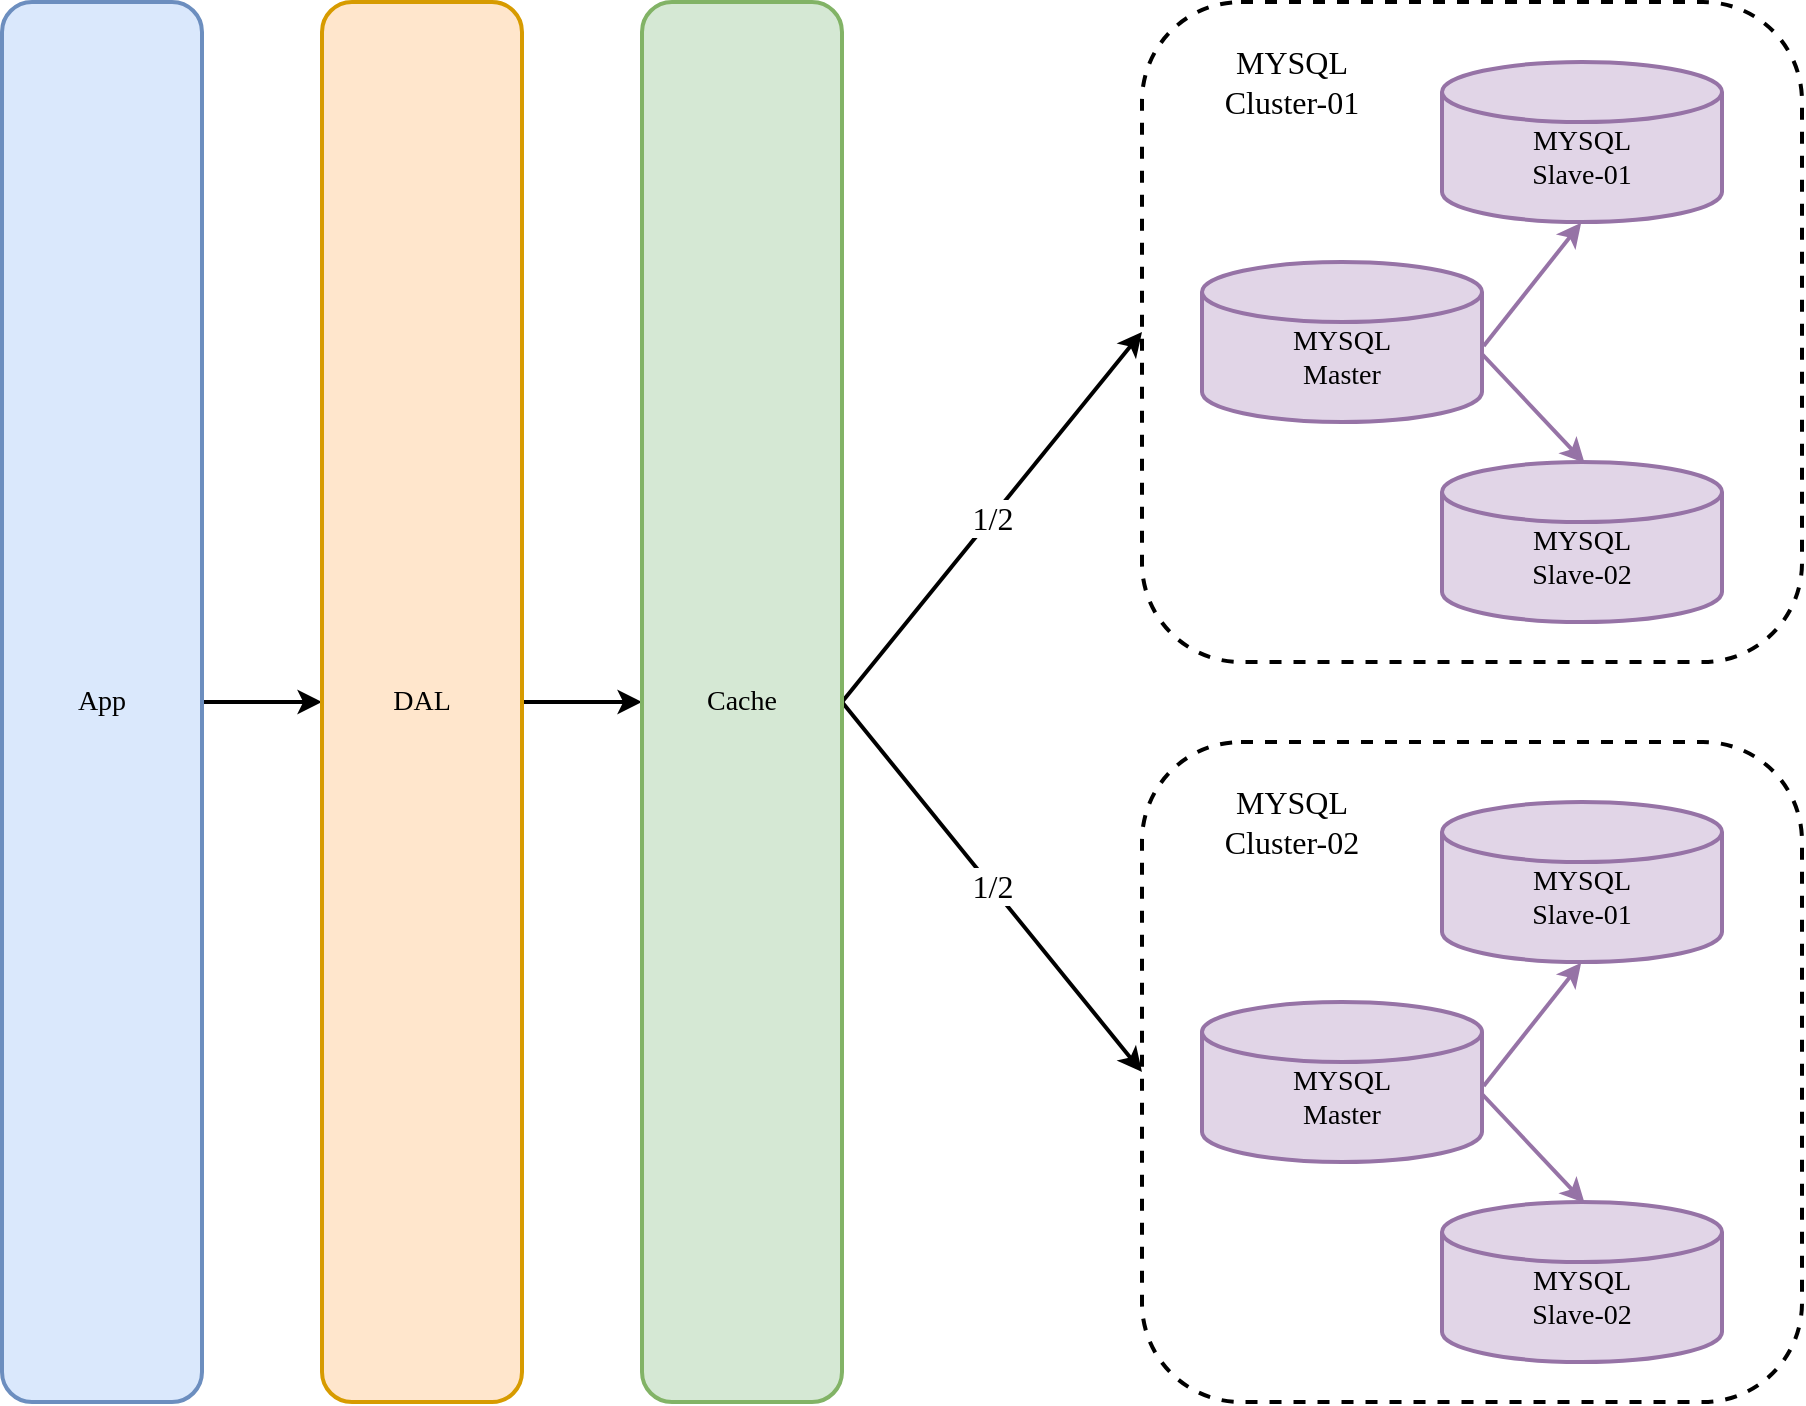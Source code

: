 <mxfile version="13.6.2" type="device"><diagram id="jyqbctYZLXDMh-bDhSbo" name="第 1 页"><mxGraphModel dx="2214" dy="1267" grid="1" gridSize="10" guides="1" tooltips="1" connect="1" arrows="1" fold="1" page="1" pageScale="1" pageWidth="827" pageHeight="1169" math="0" shadow="0"><root><mxCell id="0"/><mxCell id="1" parent="0"/><mxCell id="Bf8djyIyqzxOkz-pXMQ--4" style="edgeStyle=orthogonalEdgeStyle;rounded=0;orthogonalLoop=1;jettySize=auto;html=1;entryX=0;entryY=0.5;entryDx=0;entryDy=0;fontFamily=Comic Sans MS;fontSize=14;strokeWidth=2;" parent="1" source="Bf8djyIyqzxOkz-pXMQ--1" target="Bf8djyIyqzxOkz-pXMQ--2" edge="1"><mxGeometry relative="1" as="geometry"/></mxCell><mxCell id="Bf8djyIyqzxOkz-pXMQ--1" value="App" style="rounded=1;whiteSpace=wrap;html=1;fillColor=#dae8fc;strokeColor=#6c8ebf;strokeWidth=2;fontSize=14;fontFamily=Comic Sans MS;" parent="1" vertex="1"><mxGeometry x="40" y="40" width="100" height="700" as="geometry"/></mxCell><mxCell id="Bf8djyIyqzxOkz-pXMQ--5" style="edgeStyle=orthogonalEdgeStyle;rounded=0;orthogonalLoop=1;jettySize=auto;html=1;fontFamily=Comic Sans MS;fontSize=14;strokeWidth=2;" parent="1" source="Bf8djyIyqzxOkz-pXMQ--2" target="Bf8djyIyqzxOkz-pXMQ--3" edge="1"><mxGeometry relative="1" as="geometry"/></mxCell><mxCell id="Bf8djyIyqzxOkz-pXMQ--2" value="DAL" style="rounded=1;whiteSpace=wrap;html=1;fillColor=#ffe6cc;strokeColor=#d79b00;strokeWidth=2;fontSize=14;fontFamily=Comic Sans MS;" parent="1" vertex="1"><mxGeometry x="200" y="40" width="100" height="700" as="geometry"/></mxCell><mxCell id="Brszzitcf3GnsNCxbhR9-24" value="1/2" style="rounded=0;orthogonalLoop=1;jettySize=auto;html=1;entryX=0;entryY=0.5;entryDx=0;entryDy=0;fontFamily=Comic Sans MS;fontSize=16;exitX=1;exitY=0.5;exitDx=0;exitDy=0;strokeWidth=2;" edge="1" parent="1" source="Bf8djyIyqzxOkz-pXMQ--3" target="Brszzitcf3GnsNCxbhR9-1"><mxGeometry relative="1" as="geometry"/></mxCell><mxCell id="Brszzitcf3GnsNCxbhR9-25" value="1/2" style="edgeStyle=none;rounded=0;orthogonalLoop=1;jettySize=auto;html=1;entryX=0;entryY=0.5;entryDx=0;entryDy=0;fontFamily=Comic Sans MS;fontSize=16;strokeWidth=2;" edge="1" parent="1" target="Brszzitcf3GnsNCxbhR9-15"><mxGeometry relative="1" as="geometry"><mxPoint x="460" y="390" as="sourcePoint"/></mxGeometry></mxCell><mxCell id="Bf8djyIyqzxOkz-pXMQ--3" value="Cache" style="rounded=1;whiteSpace=wrap;html=1;fillColor=#d5e8d4;strokeColor=#82b366;strokeWidth=2;fontSize=14;fontFamily=Comic Sans MS;" parent="1" vertex="1"><mxGeometry x="360" y="40" width="100" height="700" as="geometry"/></mxCell><mxCell id="QR2pZo14qnd6YmS3Pc-u-1" value="&lt;br style=&quot;font-size: 14px&quot;&gt;MYSQL&lt;br&gt;Slave-01" style="shape=cylinder2;whiteSpace=wrap;html=1;boundedLbl=1;backgroundOutline=1;size=15;fillColor=#e1d5e7;strokeColor=#9673a6;strokeWidth=2;fontFamily=Comic Sans MS;fontSize=14;" parent="1" vertex="1"><mxGeometry x="760" y="70" width="140" height="80" as="geometry"/></mxCell><mxCell id="IeMUX3iAQcYP2oBLIdGa-3" style="edgeStyle=none;rounded=0;orthogonalLoop=1;jettySize=auto;html=1;entryX=0.497;entryY=1.005;entryDx=0;entryDy=0;entryPerimeter=0;strokeWidth=2;fillColor=#e1d5e7;strokeColor=#9673a6;exitX=1.006;exitY=0.525;exitDx=0;exitDy=0;exitPerimeter=0;" parent="1" source="QR2pZo14qnd6YmS3Pc-u-2" target="QR2pZo14qnd6YmS3Pc-u-1" edge="1"><mxGeometry relative="1" as="geometry"/></mxCell><mxCell id="IeMUX3iAQcYP2oBLIdGa-4" style="edgeStyle=none;rounded=0;orthogonalLoop=1;jettySize=auto;html=1;entryX=0.509;entryY=0.005;entryDx=0;entryDy=0;entryPerimeter=0;strokeWidth=2;fillColor=#e1d5e7;strokeColor=#9673a6;exitX=1;exitY=0.575;exitDx=0;exitDy=0;exitPerimeter=0;" parent="1" source="QR2pZo14qnd6YmS3Pc-u-2" target="QR2pZo14qnd6YmS3Pc-u-3" edge="1"><mxGeometry relative="1" as="geometry"/></mxCell><mxCell id="QR2pZo14qnd6YmS3Pc-u-2" value="&lt;br style=&quot;font-size: 14px&quot;&gt;MYSQL&lt;br&gt;Master" style="shape=cylinder2;whiteSpace=wrap;html=1;boundedLbl=1;backgroundOutline=1;size=15;fillColor=#e1d5e7;strokeColor=#9673a6;strokeWidth=2;fontFamily=Comic Sans MS;fontSize=14;" parent="1" vertex="1"><mxGeometry x="640" y="170" width="140" height="80" as="geometry"/></mxCell><mxCell id="QR2pZo14qnd6YmS3Pc-u-3" value="&lt;br style=&quot;font-size: 14px&quot;&gt;MYSQL&lt;br&gt;Slave-02" style="shape=cylinder2;whiteSpace=wrap;html=1;boundedLbl=1;backgroundOutline=1;size=15;fillColor=#e1d5e7;strokeColor=#9673a6;strokeWidth=2;fontFamily=Comic Sans MS;fontSize=14;" parent="1" vertex="1"><mxGeometry x="760" y="270" width="140" height="80" as="geometry"/></mxCell><mxCell id="Brszzitcf3GnsNCxbhR9-1" value="" style="rounded=1;whiteSpace=wrap;html=1;fillColor=none;dashed=1;strokeWidth=2;" vertex="1" parent="1"><mxGeometry x="610" y="40" width="330" height="330" as="geometry"/></mxCell><mxCell id="Brszzitcf3GnsNCxbhR9-2" value="MYSQL&lt;br style=&quot;font-size: 16px;&quot;&gt;Cluster-01" style="text;html=1;strokeColor=none;fillColor=none;align=center;verticalAlign=middle;whiteSpace=wrap;rounded=0;dashed=1;fontSize=16;fontFamily=Comic Sans MS;" vertex="1" parent="1"><mxGeometry x="640" y="70" width="90" height="20" as="geometry"/></mxCell><mxCell id="Brszzitcf3GnsNCxbhR9-10" value="&lt;br style=&quot;font-size: 14px&quot;&gt;MYSQL&lt;br&gt;Slave-01" style="shape=cylinder2;whiteSpace=wrap;html=1;boundedLbl=1;backgroundOutline=1;size=15;fillColor=#e1d5e7;strokeColor=#9673a6;strokeWidth=2;fontFamily=Comic Sans MS;fontSize=14;" vertex="1" parent="1"><mxGeometry x="760" y="440" width="140" height="80" as="geometry"/></mxCell><mxCell id="Brszzitcf3GnsNCxbhR9-11" style="edgeStyle=none;rounded=0;orthogonalLoop=1;jettySize=auto;html=1;entryX=0.497;entryY=1.005;entryDx=0;entryDy=0;entryPerimeter=0;strokeWidth=2;fillColor=#e1d5e7;strokeColor=#9673a6;exitX=1.006;exitY=0.525;exitDx=0;exitDy=0;exitPerimeter=0;" edge="1" source="Brszzitcf3GnsNCxbhR9-13" target="Brszzitcf3GnsNCxbhR9-10" parent="1"><mxGeometry relative="1" as="geometry"/></mxCell><mxCell id="Brszzitcf3GnsNCxbhR9-12" style="edgeStyle=none;rounded=0;orthogonalLoop=1;jettySize=auto;html=1;entryX=0.509;entryY=0.005;entryDx=0;entryDy=0;entryPerimeter=0;strokeWidth=2;fillColor=#e1d5e7;strokeColor=#9673a6;exitX=1;exitY=0.575;exitDx=0;exitDy=0;exitPerimeter=0;" edge="1" source="Brszzitcf3GnsNCxbhR9-13" target="Brszzitcf3GnsNCxbhR9-14" parent="1"><mxGeometry relative="1" as="geometry"/></mxCell><mxCell id="Brszzitcf3GnsNCxbhR9-13" value="&lt;br style=&quot;font-size: 14px&quot;&gt;MYSQL&lt;br&gt;Master" style="shape=cylinder2;whiteSpace=wrap;html=1;boundedLbl=1;backgroundOutline=1;size=15;fillColor=#e1d5e7;strokeColor=#9673a6;strokeWidth=2;fontFamily=Comic Sans MS;fontSize=14;" vertex="1" parent="1"><mxGeometry x="640" y="540" width="140" height="80" as="geometry"/></mxCell><mxCell id="Brszzitcf3GnsNCxbhR9-14" value="&lt;br style=&quot;font-size: 14px&quot;&gt;MYSQL&lt;br&gt;Slave-02" style="shape=cylinder2;whiteSpace=wrap;html=1;boundedLbl=1;backgroundOutline=1;size=15;fillColor=#e1d5e7;strokeColor=#9673a6;strokeWidth=2;fontFamily=Comic Sans MS;fontSize=14;" vertex="1" parent="1"><mxGeometry x="760" y="640" width="140" height="80" as="geometry"/></mxCell><mxCell id="Brszzitcf3GnsNCxbhR9-15" value="" style="rounded=1;whiteSpace=wrap;html=1;fillColor=none;dashed=1;strokeWidth=2;" vertex="1" parent="1"><mxGeometry x="610" y="410" width="330" height="330" as="geometry"/></mxCell><mxCell id="Brszzitcf3GnsNCxbhR9-16" value="MYSQL&lt;br style=&quot;font-size: 16px&quot;&gt;Cluster-02" style="text;html=1;strokeColor=none;fillColor=none;align=center;verticalAlign=middle;whiteSpace=wrap;rounded=0;dashed=1;fontSize=16;fontFamily=Comic Sans MS;" vertex="1" parent="1"><mxGeometry x="640" y="440" width="90" height="20" as="geometry"/></mxCell></root></mxGraphModel></diagram></mxfile>